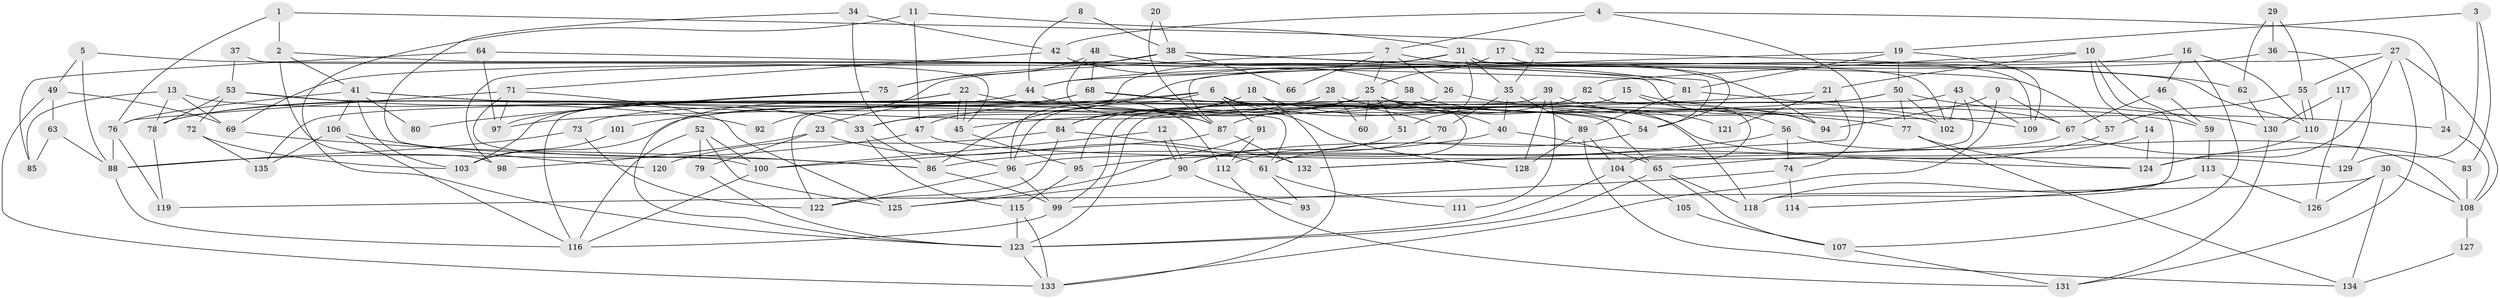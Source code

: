 // Generated by graph-tools (version 1.1) at 2025/11/02/27/25 16:11:17]
// undirected, 135 vertices, 270 edges
graph export_dot {
graph [start="1"]
  node [color=gray90,style=filled];
  1;
  2;
  3;
  4;
  5;
  6;
  7;
  8;
  9;
  10;
  11;
  12;
  13;
  14;
  15;
  16;
  17;
  18;
  19;
  20;
  21;
  22;
  23;
  24;
  25;
  26;
  27;
  28;
  29;
  30;
  31;
  32;
  33;
  34;
  35;
  36;
  37;
  38;
  39;
  40;
  41;
  42;
  43;
  44;
  45;
  46;
  47;
  48;
  49;
  50;
  51;
  52;
  53;
  54;
  55;
  56;
  57;
  58;
  59;
  60;
  61;
  62;
  63;
  64;
  65;
  66;
  67;
  68;
  69;
  70;
  71;
  72;
  73;
  74;
  75;
  76;
  77;
  78;
  79;
  80;
  81;
  82;
  83;
  84;
  85;
  86;
  87;
  88;
  89;
  90;
  91;
  92;
  93;
  94;
  95;
  96;
  97;
  98;
  99;
  100;
  101;
  102;
  103;
  104;
  105;
  106;
  107;
  108;
  109;
  110;
  111;
  112;
  113;
  114;
  115;
  116;
  117;
  118;
  119;
  120;
  121;
  122;
  123;
  124;
  125;
  126;
  127;
  128;
  129;
  130;
  131;
  132;
  133;
  134;
  135;
  1 -- 76;
  1 -- 2;
  1 -- 32;
  2 -- 98;
  2 -- 41;
  2 -- 94;
  3 -- 83;
  3 -- 19;
  3 -- 129;
  4 -- 7;
  4 -- 42;
  4 -- 24;
  4 -- 74;
  5 -- 57;
  5 -- 49;
  5 -- 88;
  6 -- 96;
  6 -- 54;
  6 -- 23;
  6 -- 61;
  6 -- 91;
  6 -- 101;
  6 -- 128;
  7 -- 25;
  7 -- 94;
  7 -- 26;
  7 -- 66;
  7 -- 92;
  8 -- 44;
  8 -- 38;
  9 -- 133;
  9 -- 94;
  9 -- 67;
  10 -- 59;
  10 -- 118;
  10 -- 14;
  10 -- 21;
  10 -- 82;
  11 -- 123;
  11 -- 47;
  11 -- 31;
  12 -- 90;
  12 -- 90;
  12 -- 100;
  13 -- 69;
  13 -- 33;
  13 -- 78;
  13 -- 85;
  14 -- 90;
  14 -- 124;
  15 -- 99;
  15 -- 24;
  15 -- 56;
  16 -- 110;
  16 -- 33;
  16 -- 46;
  16 -- 107;
  17 -- 109;
  17 -- 25;
  18 -- 84;
  18 -- 133;
  18 -- 86;
  18 -- 124;
  19 -- 44;
  19 -- 109;
  19 -- 50;
  19 -- 81;
  20 -- 38;
  20 -- 87;
  21 -- 45;
  21 -- 121;
  21 -- 132;
  22 -- 116;
  22 -- 45;
  22 -- 45;
  22 -- 103;
  22 -- 112;
  23 -- 79;
  23 -- 61;
  23 -- 98;
  24 -- 108;
  25 -- 103;
  25 -- 40;
  25 -- 47;
  25 -- 51;
  25 -- 60;
  25 -- 118;
  25 -- 121;
  26 -- 130;
  26 -- 33;
  27 -- 124;
  27 -- 131;
  27 -- 55;
  27 -- 87;
  27 -- 108;
  28 -- 96;
  28 -- 78;
  28 -- 60;
  28 -- 102;
  29 -- 55;
  29 -- 36;
  29 -- 62;
  30 -- 108;
  30 -- 119;
  30 -- 126;
  30 -- 134;
  31 -- 102;
  31 -- 35;
  31 -- 51;
  31 -- 54;
  31 -- 69;
  31 -- 122;
  32 -- 35;
  32 -- 62;
  33 -- 115;
  33 -- 86;
  34 -- 96;
  34 -- 86;
  34 -- 42;
  35 -- 89;
  35 -- 40;
  35 -- 70;
  36 -- 44;
  36 -- 129;
  37 -- 53;
  37 -- 45;
  38 -- 54;
  38 -- 110;
  38 -- 66;
  38 -- 75;
  38 -- 98;
  39 -- 95;
  39 -- 128;
  39 -- 94;
  39 -- 111;
  40 -- 86;
  40 -- 65;
  41 -- 54;
  41 -- 65;
  41 -- 76;
  41 -- 80;
  41 -- 103;
  41 -- 106;
  42 -- 71;
  42 -- 58;
  43 -- 123;
  43 -- 132;
  43 -- 102;
  43 -- 109;
  44 -- 78;
  44 -- 87;
  45 -- 95;
  46 -- 67;
  46 -- 59;
  47 -- 88;
  47 -- 129;
  48 -- 68;
  48 -- 75;
  48 -- 81;
  48 -- 87;
  49 -- 69;
  49 -- 63;
  49 -- 133;
  50 -- 102;
  50 -- 59;
  50 -- 77;
  50 -- 97;
  50 -- 135;
  51 -- 90;
  52 -- 116;
  52 -- 100;
  52 -- 79;
  52 -- 125;
  53 -- 61;
  53 -- 72;
  53 -- 78;
  53 -- 92;
  54 -- 61;
  55 -- 110;
  55 -- 110;
  55 -- 57;
  56 -- 74;
  56 -- 95;
  56 -- 108;
  57 -- 65;
  58 -- 67;
  58 -- 84;
  59 -- 113;
  61 -- 93;
  61 -- 111;
  62 -- 130;
  63 -- 85;
  63 -- 88;
  64 -- 81;
  64 -- 97;
  64 -- 85;
  65 -- 123;
  65 -- 107;
  65 -- 118;
  67 -- 96;
  67 -- 83;
  68 -- 77;
  68 -- 70;
  68 -- 73;
  68 -- 123;
  69 -- 86;
  70 -- 112;
  71 -- 76;
  71 -- 125;
  71 -- 97;
  71 -- 100;
  72 -- 103;
  72 -- 135;
  73 -- 122;
  73 -- 88;
  74 -- 99;
  74 -- 114;
  75 -- 97;
  75 -- 80;
  76 -- 88;
  76 -- 119;
  77 -- 124;
  77 -- 134;
  78 -- 119;
  79 -- 123;
  81 -- 89;
  81 -- 109;
  82 -- 87;
  82 -- 104;
  83 -- 108;
  84 -- 132;
  84 -- 120;
  84 -- 122;
  86 -- 99;
  87 -- 100;
  87 -- 132;
  88 -- 116;
  89 -- 134;
  89 -- 104;
  89 -- 128;
  90 -- 93;
  90 -- 125;
  91 -- 125;
  91 -- 112;
  95 -- 115;
  96 -- 122;
  96 -- 99;
  99 -- 116;
  100 -- 116;
  101 -- 103;
  104 -- 105;
  104 -- 123;
  105 -- 107;
  106 -- 116;
  106 -- 120;
  106 -- 135;
  107 -- 131;
  108 -- 127;
  110 -- 124;
  112 -- 131;
  113 -- 118;
  113 -- 114;
  113 -- 126;
  115 -- 133;
  115 -- 123;
  117 -- 130;
  117 -- 126;
  123 -- 133;
  127 -- 134;
  130 -- 131;
}
